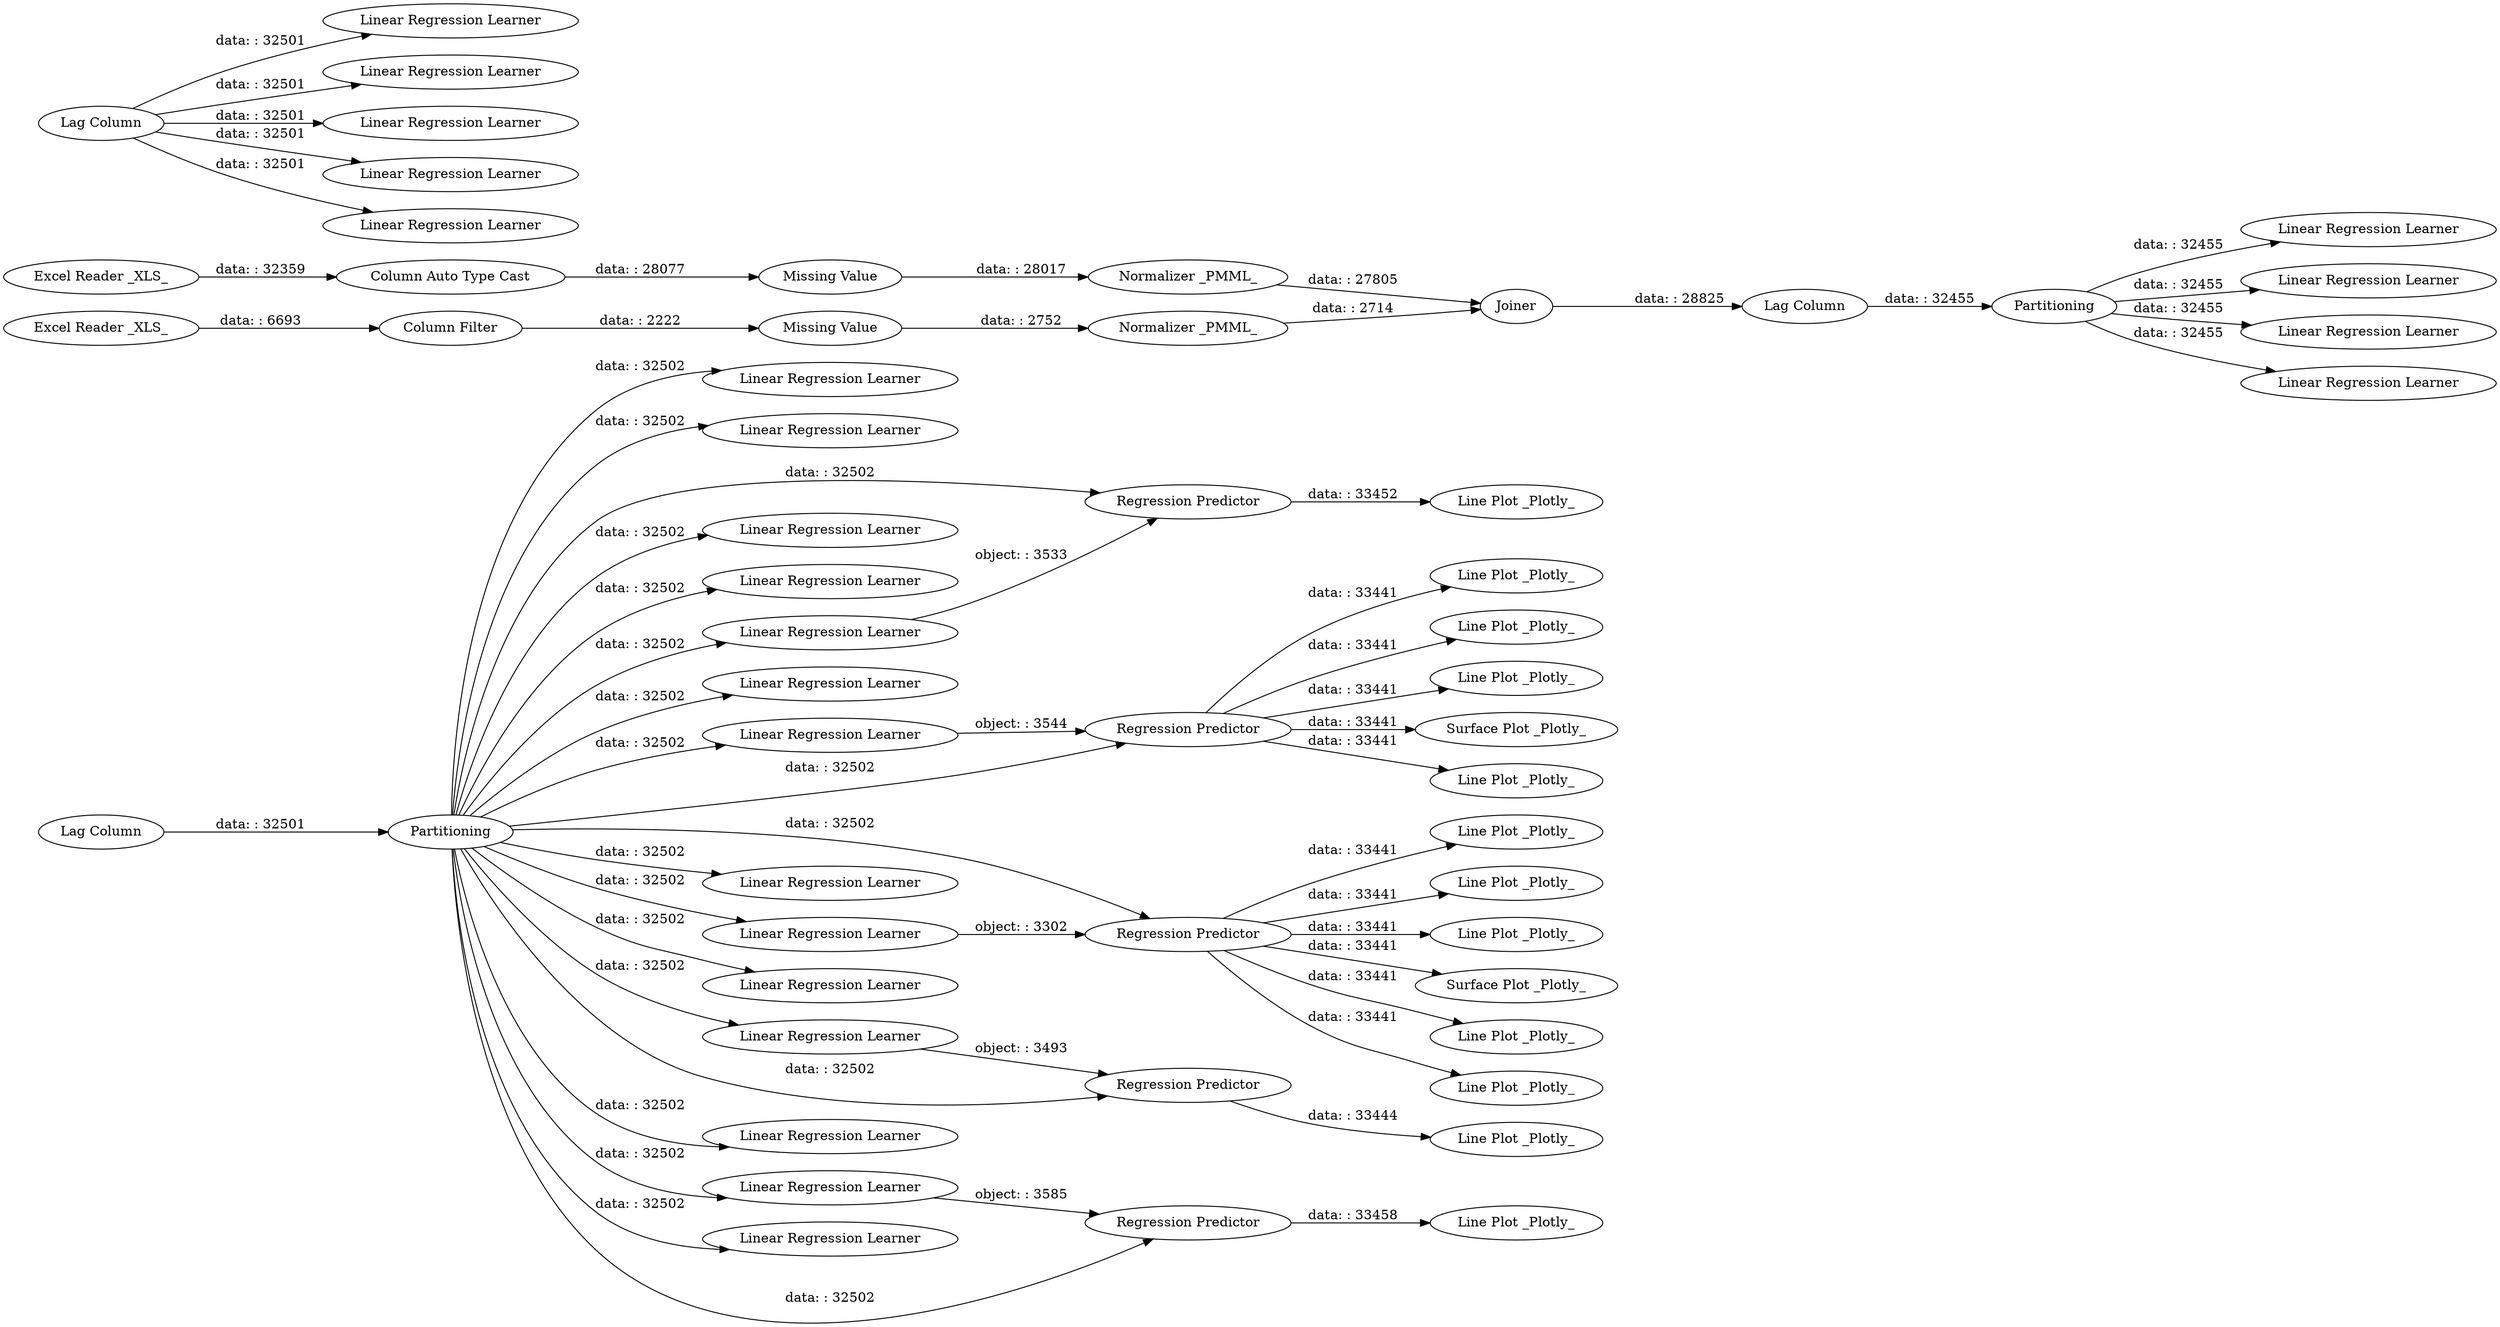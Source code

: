 digraph {
	"-3473287316798358093_228" [label="Linear Regression Learner"]
	"-3473287316798358093_262" [label="Linear Regression Learner"]
	"-3473287316798358093_241" [label="Line Plot _Plotly_"]
	"-3473287316798358093_227" [label="Linear Regression Learner"]
	"-3473287316798358093_258" [label="Surface Plot _Plotly_"]
	"-3473287316798358093_239" [label="Linear Regression Learner"]
	"-3473287316798358093_233" [label="Regression Predictor"]
	"-3473287316798358093_219" [label="Linear Regression Learner"]
	"-3473287316798358093_230" [label="Linear Regression Learner"]
	"-3473287316798358093_229" [label="Linear Regression Learner"]
	"-3473287316798358093_259" [label="Lag Column"]
	"4972450065472984723_22" [label="Missing Value"]
	"4972450065472984723_12" [label="Column Auto Type Cast"]
	"-3473287316798358093_251" [label="Linear Regression Learner"]
	"-3473287316798358093_252" [label="Linear Regression Learner"]
	"-3473287316798358093_226" [label="Linear Regression Learner"]
	"-3473287316798358093_257" [label="Surface Plot _Plotly_"]
	"-3473287316798358093_275" [label="Regression Predictor"]
	"-3473287316798358093_216" [label="Lag Column"]
	"-3473287316798358093_267" [label="Line Plot _Plotly_"]
	"-3473287316798358093_264" [label="Regression Predictor"]
	"-3473287316798358093_266" [label="Line Plot _Plotly_"]
	"-3473287316798358093_269" [label="Linear Regression Learner"]
	"-3473287316798358093_276" [label="Line Plot _Plotly_"]
	"-3473287316798358093_268" [label="Line Plot _Plotly_"]
	"-3473287316798358093_277" [label="Line Plot _Plotly_"]
	"4972450065472984723_8" [label="Normalizer _PMML_"]
	"-3473287316798358093_263" [label="Linear Regression Learner"]
	"-3473287316798358093_256" [label="Line Plot _Plotly_"]
	"-3473287316798358093_147" [label=Partitioning]
	"-3473287316798358093_272" [label="Linear Regression Learner"]
	"-3473287316798358093_274" [label="Regression Predictor"]
	"-3473287316798358093_265" [label="Line Plot _Plotly_"]
	"-3473287316798358093_271" [label="Linear Regression Learner"]
	"-3473287316798358093_245" [label="Line Plot _Plotly_"]
	"-3473287316798358093_250" [label="Linear Regression Learner"]
	"-3473287316798358093_246" [label="Line Plot _Plotly_"]
	"4972450065472984723_1" [label="Excel Reader _XLS_"]
	"-3473287316798358093_234" [label="Regression Predictor"]
	"-3473287316798358093_242" [label="Line Plot _Plotly_"]
	"-3473287316798358093_249" [label="Linear Regression Learner"]
	"4972450065472984723_19" [label="Excel Reader _XLS_"]
	"-3473287316798358093_253" [label="Linear Regression Learner"]
	"4972450065472984723_24" [label=Joiner]
	"-3473287316798358093_260" [label=Partitioning]
	"-3473287316798358093_261" [label="Linear Regression Learner"]
	"4972450065472984723_20" [label="Column Filter"]
	"4972450065472984723_2" [label="Missing Value"]
	"-3473287316798358093_248" [label="Lag Column"]
	"-3473287316798358093_247" [label="Linear Regression Learner"]
	"4972450065472984723_23" [label="Normalizer _PMML_"]
	"-3473287316798358093_243" [label="Line Plot _Plotly_"]
	"-3473287316798358093_217" [label="Linear Regression Learner"]
	"-3473287316798358093_222" [label="Linear Regression Learner"]
	"-3473287316798358093_223" [label="Linear Regression Learner"]
	"-3473287316798358093_273" [label="Linear Regression Learner"]
	"-3473287316798358093_147" -> "-3473287316798358093_247" [label="data: : 32502"]
	"-3473287316798358093_229" -> "-3473287316798358093_234" [label="object: : 3544"]
	"-3473287316798358093_248" -> "-3473287316798358093_253" [label="data: : 32501"]
	"-3473287316798358093_147" -> "-3473287316798358093_234" [label="data: : 32502"]
	"-3473287316798358093_260" -> "-3473287316798358093_262" [label="data: : 32455"]
	"4972450065472984723_1" -> "4972450065472984723_12" [label="data: : 32359"]
	"4972450065472984723_22" -> "4972450065472984723_23" [label="data: : 2752"]
	"-3473287316798358093_248" -> "-3473287316798358093_251" [label="data: : 32501"]
	"-3473287316798358093_260" -> "-3473287316798358093_263" [label="data: : 32455"]
	"-3473287316798358093_274" -> "-3473287316798358093_276" [label="data: : 33458"]
	"-3473287316798358093_147" -> "-3473287316798358093_269" [label="data: : 32502"]
	"-3473287316798358093_147" -> "-3473287316798358093_271" [label="data: : 32502"]
	"-3473287316798358093_147" -> "-3473287316798358093_233" [label="data: : 32502"]
	"-3473287316798358093_147" -> "-3473287316798358093_229" [label="data: : 32502"]
	"4972450065472984723_20" -> "4972450065472984723_22" [label="data: : 2222"]
	"-3473287316798358093_233" -> "-3473287316798358093_246" [label="data: : 33441"]
	"-3473287316798358093_275" -> "-3473287316798358093_277" [label="data: : 33452"]
	"-3473287316798358093_233" -> "-3473287316798358093_258" [label="data: : 33441"]
	"-3473287316798358093_222" -> "-3473287316798358093_233" [label="object: : 3302"]
	"-3473287316798358093_234" -> "-3473287316798358093_243" [label="data: : 33441"]
	"-3473287316798358093_260" -> "-3473287316798358093_261" [label="data: : 32455"]
	"-3473287316798358093_147" -> "-3473287316798358093_227" [label="data: : 32502"]
	"-3473287316798358093_233" -> "-3473287316798358093_266" [label="data: : 33441"]
	"-3473287316798358093_234" -> "-3473287316798358093_268" [label="data: : 33441"]
	"-3473287316798358093_247" -> "-3473287316798358093_264" [label="object: : 3493"]
	"-3473287316798358093_234" -> "-3473287316798358093_257" [label="data: : 33441"]
	"-3473287316798358093_147" -> "-3473287316798358093_226" [label="data: : 32502"]
	"-3473287316798358093_147" -> "-3473287316798358093_275" [label="data: : 32502"]
	"4972450065472984723_23" -> "4972450065472984723_24" [label="data: : 2714"]
	"-3473287316798358093_147" -> "-3473287316798358093_223" [label="data: : 32502"]
	"-3473287316798358093_147" -> "-3473287316798358093_222" [label="data: : 32502"]
	"-3473287316798358093_259" -> "-3473287316798358093_260" [label="data: : 32455"]
	"4972450065472984723_8" -> "4972450065472984723_24" [label="data: : 27805"]
	"4972450065472984723_19" -> "4972450065472984723_20" [label="data: : 6693"]
	"-3473287316798358093_233" -> "-3473287316798358093_265" [label="data: : 33441"]
	"-3473287316798358093_233" -> "-3473287316798358093_241" [label="data: : 33441"]
	"-3473287316798358093_147" -> "-3473287316798358093_274" [label="data: : 32502"]
	"-3473287316798358093_216" -> "-3473287316798358093_147" [label="data: : 32501"]
	"-3473287316798358093_147" -> "-3473287316798358093_264" [label="data: : 32502"]
	"-3473287316798358093_147" -> "-3473287316798358093_230" [label="data: : 32502"]
	"-3473287316798358093_147" -> "-3473287316798358093_219" [label="data: : 32502"]
	"-3473287316798358093_248" -> "-3473287316798358093_252" [label="data: : 32501"]
	"-3473287316798358093_248" -> "-3473287316798358093_249" [label="data: : 32501"]
	"-3473287316798358093_269" -> "-3473287316798358093_275" [label="object: : 3533"]
	"4972450065472984723_2" -> "4972450065472984723_8" [label="data: : 28017"]
	"-3473287316798358093_147" -> "-3473287316798358093_273" [label="data: : 32502"]
	"-3473287316798358093_147" -> "-3473287316798358093_228" [label="data: : 32502"]
	"4972450065472984723_24" -> "-3473287316798358093_259" [label="data: : 28825"]
	"-3473287316798358093_147" -> "-3473287316798358093_217" [label="data: : 32502"]
	"-3473287316798358093_248" -> "-3473287316798358093_250" [label="data: : 32501"]
	"-3473287316798358093_147" -> "-3473287316798358093_272" [label="data: : 32502"]
	"-3473287316798358093_233" -> "-3473287316798358093_256" [label="data: : 33441"]
	"-3473287316798358093_273" -> "-3473287316798358093_274" [label="object: : 3585"]
	"-3473287316798358093_234" -> "-3473287316798358093_242" [label="data: : 33441"]
	"4972450065472984723_12" -> "4972450065472984723_2" [label="data: : 28077"]
	"-3473287316798358093_264" -> "-3473287316798358093_267" [label="data: : 33444"]
	"-3473287316798358093_260" -> "-3473287316798358093_239" [label="data: : 32455"]
	"-3473287316798358093_234" -> "-3473287316798358093_245" [label="data: : 33441"]
	rankdir=LR
}
